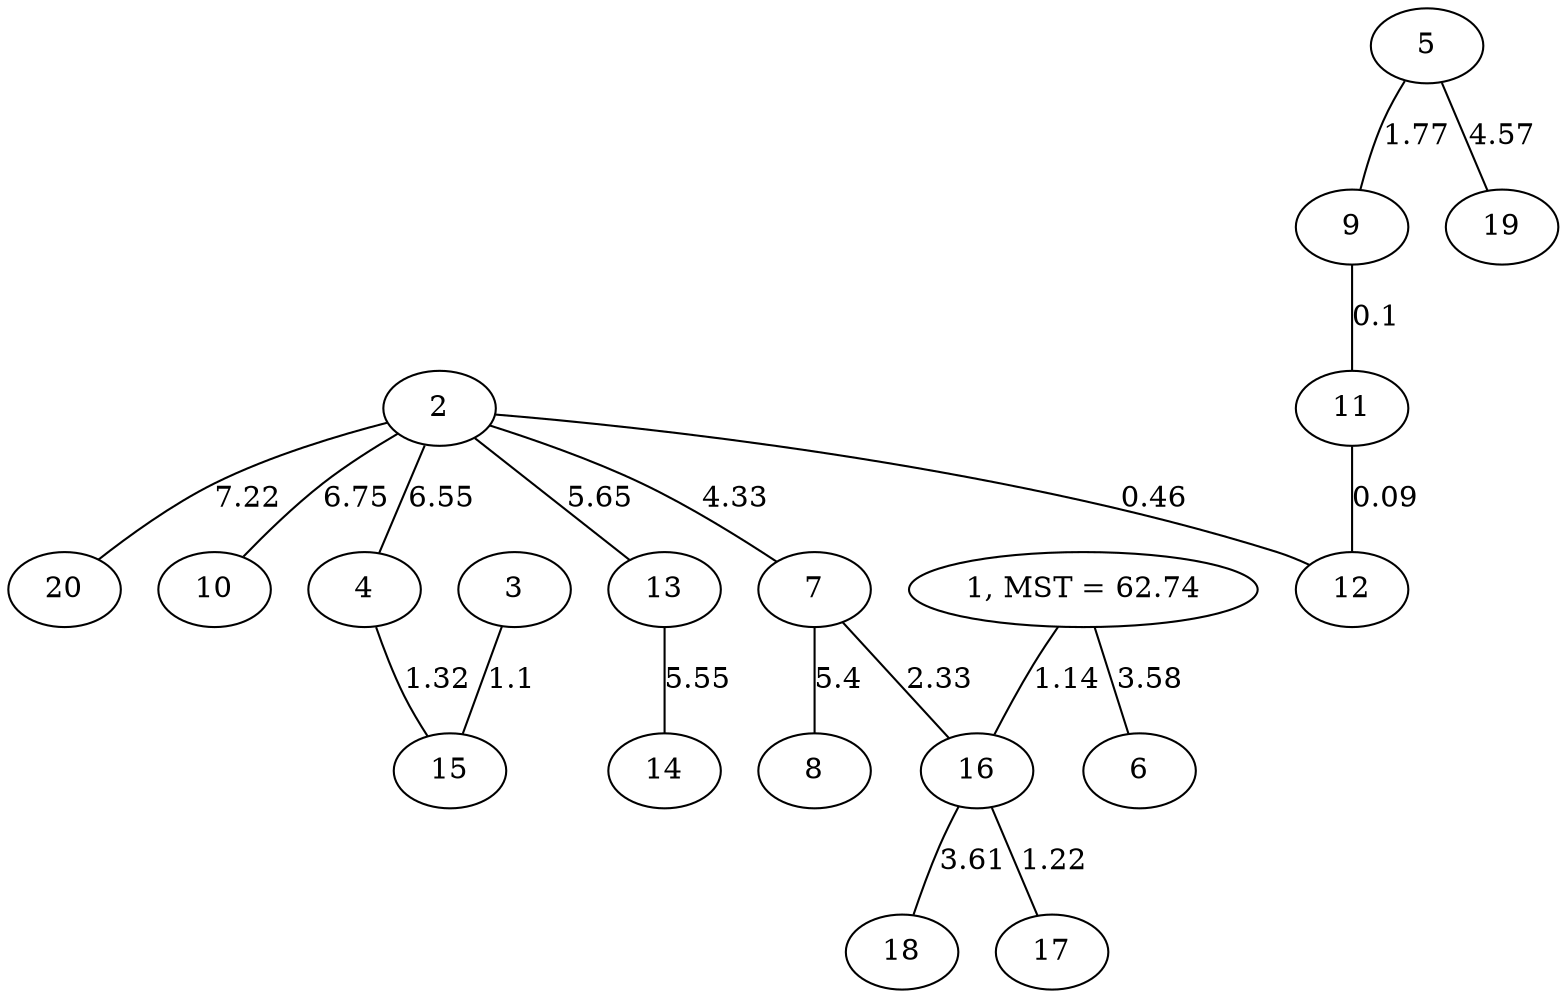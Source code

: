 graph KruskalI_DorogovtsevMendes{
2--20 [label=7.22]
2--10 [label=6.75]
2--4 [label=6.55]
2--13 [label=5.65]
13--14 [label=5.55]
7--8 [label=5.4]
5--19 [label=4.57]
2--7 [label=4.33]
16--18 [label=3.61]
1--6 [label=3.58]
7--16 [label=2.33]
5--9 [label=1.77]
4--15 [label=1.32]
16--17 [label=1.22]
1--16 [label=1.14]
3--15 [label=1.1]
2--12 [label=0.46]
9--11 [label=0.1]
11--12 [label=0.09]
1 [label="1, MST = 62.74"]
}
